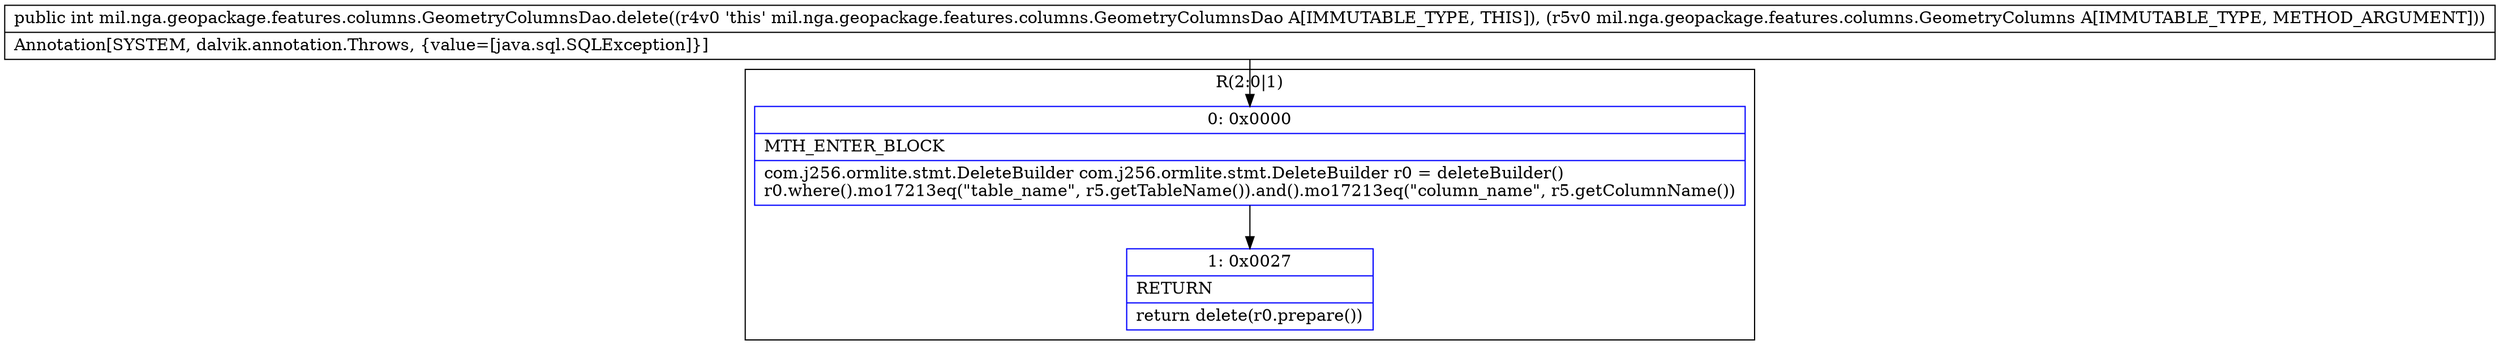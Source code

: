 digraph "CFG formil.nga.geopackage.features.columns.GeometryColumnsDao.delete(Lmil\/nga\/geopackage\/features\/columns\/GeometryColumns;)I" {
subgraph cluster_Region_2038102579 {
label = "R(2:0|1)";
node [shape=record,color=blue];
Node_0 [shape=record,label="{0\:\ 0x0000|MTH_ENTER_BLOCK\l|com.j256.ormlite.stmt.DeleteBuilder com.j256.ormlite.stmt.DeleteBuilder r0 = deleteBuilder()\lr0.where().mo17213eq(\"table_name\", r5.getTableName()).and().mo17213eq(\"column_name\", r5.getColumnName())\l}"];
Node_1 [shape=record,label="{1\:\ 0x0027|RETURN\l|return delete(r0.prepare())\l}"];
}
MethodNode[shape=record,label="{public int mil.nga.geopackage.features.columns.GeometryColumnsDao.delete((r4v0 'this' mil.nga.geopackage.features.columns.GeometryColumnsDao A[IMMUTABLE_TYPE, THIS]), (r5v0 mil.nga.geopackage.features.columns.GeometryColumns A[IMMUTABLE_TYPE, METHOD_ARGUMENT]))  | Annotation[SYSTEM, dalvik.annotation.Throws, \{value=[java.sql.SQLException]\}]\l}"];
MethodNode -> Node_0;
Node_0 -> Node_1;
}

